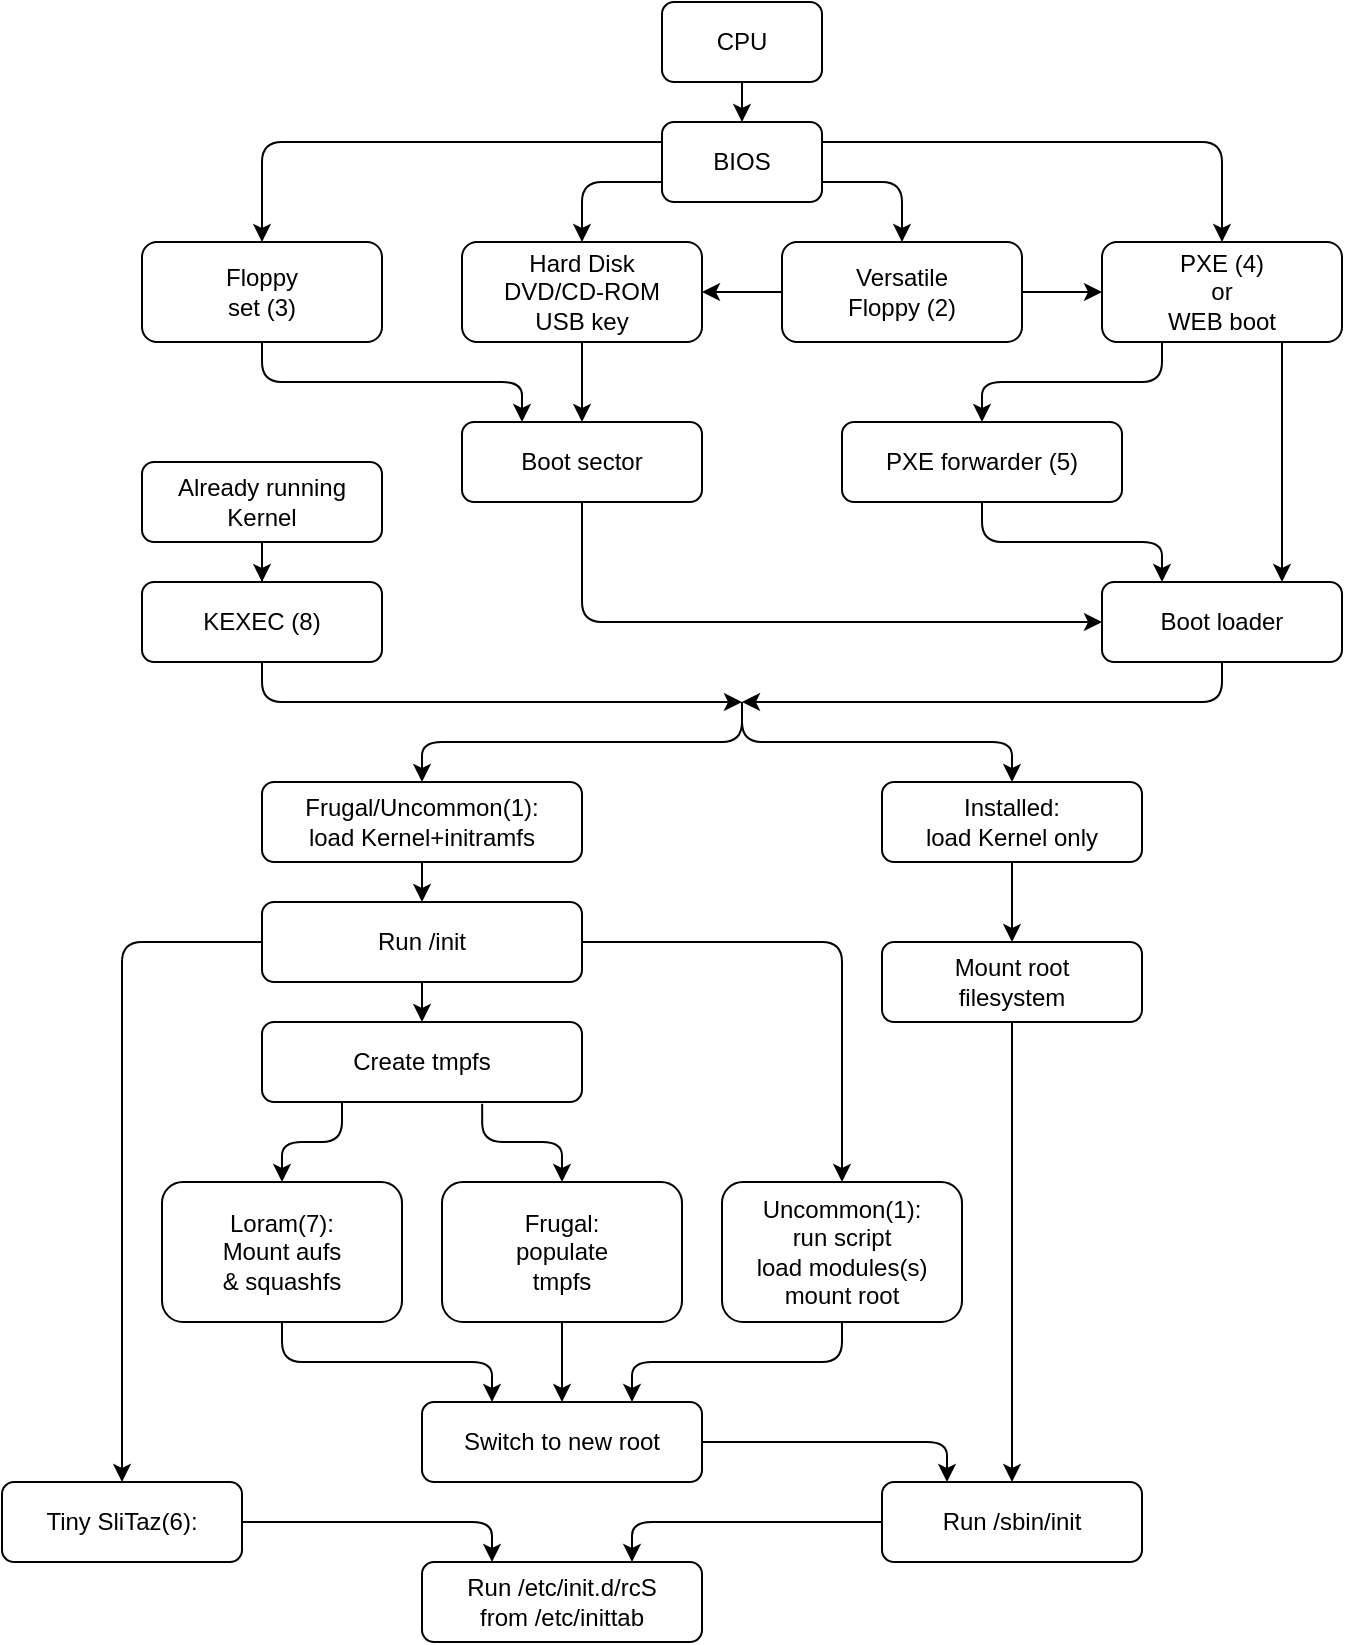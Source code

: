 <mxfile version="12.8.4" type="device"><diagram name="Page-1" id="19d8dcba-68ad-dc05-1034-9cf7b2a963f6"><mxGraphModel dx="652" dy="425" grid="1" gridSize="10" guides="1" tooltips="1" connect="1" arrows="1" fold="1" page="1" pageScale="1" pageWidth="850" pageHeight="1100" background="#ffffff" math="0" shadow="0"><root><mxCell id="0"/><mxCell id="1" parent="0"/><mxCell id="XrxAdTwGNPsQFhi1iwcK-1" value="CPU" style="rounded=1;whiteSpace=wrap;html=1;" vertex="1" parent="1"><mxGeometry x="400" y="20" width="80" height="40" as="geometry"/></mxCell><mxCell id="XrxAdTwGNPsQFhi1iwcK-11" value="" style="edgeStyle=orthogonalEdgeStyle;rounded=1;orthogonalLoop=1;jettySize=auto;html=1;entryX=0.5;entryY=0;entryDx=0;entryDy=0;exitX=0;exitY=0.25;exitDx=0;exitDy=0;" edge="1" parent="1" source="XrxAdTwGNPsQFhi1iwcK-2" target="XrxAdTwGNPsQFhi1iwcK-6"><mxGeometry relative="1" as="geometry"><mxPoint x="310" y="140" as="targetPoint"/></mxGeometry></mxCell><mxCell id="XrxAdTwGNPsQFhi1iwcK-14" value="" style="edgeStyle=orthogonalEdgeStyle;rounded=1;orthogonalLoop=1;jettySize=auto;html=1;entryX=0.5;entryY=0;entryDx=0;entryDy=0;exitX=1;exitY=0.25;exitDx=0;exitDy=0;" edge="1" parent="1" source="XrxAdTwGNPsQFhi1iwcK-2" target="XrxAdTwGNPsQFhi1iwcK-8"><mxGeometry relative="1" as="geometry"><mxPoint x="530" y="140" as="targetPoint"/></mxGeometry></mxCell><mxCell id="XrxAdTwGNPsQFhi1iwcK-17" style="edgeStyle=orthogonalEdgeStyle;rounded=1;orthogonalLoop=1;jettySize=auto;html=1;entryX=0.5;entryY=0;entryDx=0;entryDy=0;exitX=0;exitY=0.75;exitDx=0;exitDy=0;" edge="1" parent="1" source="XrxAdTwGNPsQFhi1iwcK-2" target="XrxAdTwGNPsQFhi1iwcK-5"><mxGeometry relative="1" as="geometry"/></mxCell><mxCell id="XrxAdTwGNPsQFhi1iwcK-18" style="edgeStyle=orthogonalEdgeStyle;rounded=1;orthogonalLoop=1;jettySize=auto;html=1;entryX=0.5;entryY=0;entryDx=0;entryDy=0;exitX=1;exitY=0.75;exitDx=0;exitDy=0;" edge="1" parent="1" source="XrxAdTwGNPsQFhi1iwcK-2" target="XrxAdTwGNPsQFhi1iwcK-7"><mxGeometry relative="1" as="geometry"/></mxCell><mxCell id="XrxAdTwGNPsQFhi1iwcK-2" value="BIOS" style="rounded=1;whiteSpace=wrap;html=1;" vertex="1" parent="1"><mxGeometry x="400" y="80" width="80" height="40" as="geometry"/></mxCell><mxCell id="XrxAdTwGNPsQFhi1iwcK-3" value="" style="endArrow=classic;html=1;exitX=0.5;exitY=1;exitDx=0;exitDy=0;entryX=0.5;entryY=0;entryDx=0;entryDy=0;" edge="1" parent="1" source="XrxAdTwGNPsQFhi1iwcK-1" target="XrxAdTwGNPsQFhi1iwcK-2"><mxGeometry width="50" height="50" relative="1" as="geometry"><mxPoint x="470" y="100" as="sourcePoint"/><mxPoint x="520" y="50" as="targetPoint"/></mxGeometry></mxCell><mxCell id="XrxAdTwGNPsQFhi1iwcK-22" value="" style="edgeStyle=orthogonalEdgeStyle;rounded=0;orthogonalLoop=1;jettySize=auto;html=1;" edge="1" parent="1" source="XrxAdTwGNPsQFhi1iwcK-5" target="XrxAdTwGNPsQFhi1iwcK-21"><mxGeometry relative="1" as="geometry"/></mxCell><mxCell id="XrxAdTwGNPsQFhi1iwcK-5" value="&lt;div&gt;Hard Disk&lt;/div&gt;&lt;div&gt;DVD/CD-ROM&lt;/div&gt;&lt;div&gt;USB key&lt;br&gt;&lt;/div&gt;" style="rounded=1;whiteSpace=wrap;html=1;" vertex="1" parent="1"><mxGeometry x="300" y="140" width="120" height="50" as="geometry"/></mxCell><mxCell id="XrxAdTwGNPsQFhi1iwcK-32" style="edgeStyle=orthogonalEdgeStyle;orthogonalLoop=1;jettySize=auto;html=1;entryX=0;entryY=0.5;entryDx=0;entryDy=0;exitX=0.5;exitY=1;exitDx=0;exitDy=0;comic=0;shadow=0;rounded=1;" edge="1" parent="1" source="XrxAdTwGNPsQFhi1iwcK-21" target="XrxAdTwGNPsQFhi1iwcK-29"><mxGeometry relative="1" as="geometry"/></mxCell><mxCell id="XrxAdTwGNPsQFhi1iwcK-21" value="Boot sector" style="rounded=1;whiteSpace=wrap;html=1;" vertex="1" parent="1"><mxGeometry x="300" y="230" width="120" height="40" as="geometry"/></mxCell><mxCell id="XrxAdTwGNPsQFhi1iwcK-23" style="edgeStyle=orthogonalEdgeStyle;rounded=1;orthogonalLoop=1;jettySize=auto;html=1;entryX=0.25;entryY=0;entryDx=0;entryDy=0;exitX=0.5;exitY=1;exitDx=0;exitDy=0;" edge="1" parent="1" source="XrxAdTwGNPsQFhi1iwcK-6" target="XrxAdTwGNPsQFhi1iwcK-21"><mxGeometry relative="1" as="geometry"/></mxCell><mxCell id="XrxAdTwGNPsQFhi1iwcK-6" value="&lt;div&gt;Floppy&lt;/div&gt;&lt;div&gt;set (3)&lt;/div&gt;" style="rounded=1;whiteSpace=wrap;html=1;glass=0;comic=0;shadow=0;" vertex="1" parent="1"><mxGeometry x="140" y="140" width="120" height="50" as="geometry"/></mxCell><mxCell id="XrxAdTwGNPsQFhi1iwcK-19" style="edgeStyle=orthogonalEdgeStyle;rounded=0;orthogonalLoop=1;jettySize=auto;html=1;entryX=1;entryY=0.5;entryDx=0;entryDy=0;" edge="1" parent="1" source="XrxAdTwGNPsQFhi1iwcK-7" target="XrxAdTwGNPsQFhi1iwcK-5"><mxGeometry relative="1" as="geometry"/></mxCell><mxCell id="XrxAdTwGNPsQFhi1iwcK-20" style="edgeStyle=orthogonalEdgeStyle;rounded=0;orthogonalLoop=1;jettySize=auto;html=1;entryX=0;entryY=0.5;entryDx=0;entryDy=0;" edge="1" parent="1" source="XrxAdTwGNPsQFhi1iwcK-7" target="XrxAdTwGNPsQFhi1iwcK-8"><mxGeometry relative="1" as="geometry"/></mxCell><mxCell id="XrxAdTwGNPsQFhi1iwcK-7" value="&lt;div&gt;Versatile&lt;/div&gt;&lt;div&gt;Floppy (2)&lt;/div&gt;" style="rounded=1;whiteSpace=wrap;html=1;" vertex="1" parent="1"><mxGeometry x="460" y="140" width="120" height="50" as="geometry"/></mxCell><mxCell id="XrxAdTwGNPsQFhi1iwcK-25" style="edgeStyle=orthogonalEdgeStyle;rounded=1;orthogonalLoop=1;jettySize=auto;html=1;entryX=0.5;entryY=0;entryDx=0;entryDy=0;exitX=0.25;exitY=1;exitDx=0;exitDy=0;" edge="1" parent="1" source="XrxAdTwGNPsQFhi1iwcK-8" target="XrxAdTwGNPsQFhi1iwcK-24"><mxGeometry relative="1" as="geometry"/></mxCell><mxCell id="XrxAdTwGNPsQFhi1iwcK-30" style="edgeStyle=orthogonalEdgeStyle;rounded=1;orthogonalLoop=1;jettySize=auto;html=1;entryX=0.75;entryY=0;entryDx=0;entryDy=0;exitX=0.75;exitY=1;exitDx=0;exitDy=0;" edge="1" parent="1" source="XrxAdTwGNPsQFhi1iwcK-8" target="XrxAdTwGNPsQFhi1iwcK-29"><mxGeometry relative="1" as="geometry"/></mxCell><mxCell id="XrxAdTwGNPsQFhi1iwcK-8" value="&lt;div&gt;PXE (4)&lt;/div&gt;&lt;div&gt;or&lt;/div&gt;&lt;div&gt;WEB boot&lt;br&gt;&lt;/div&gt;" style="rounded=1;whiteSpace=wrap;html=1;" vertex="1" parent="1"><mxGeometry x="620" y="140" width="120" height="50" as="geometry"/></mxCell><mxCell id="XrxAdTwGNPsQFhi1iwcK-31" style="edgeStyle=orthogonalEdgeStyle;rounded=1;orthogonalLoop=1;jettySize=auto;html=1;entryX=0.25;entryY=0;entryDx=0;entryDy=0;" edge="1" parent="1" source="XrxAdTwGNPsQFhi1iwcK-24" target="XrxAdTwGNPsQFhi1iwcK-29"><mxGeometry relative="1" as="geometry"/></mxCell><mxCell id="XrxAdTwGNPsQFhi1iwcK-24" value="PXE forwarder (5)" style="rounded=1;whiteSpace=wrap;html=1;shadow=0;glass=0;comic=0;" vertex="1" parent="1"><mxGeometry x="490" y="230" width="140" height="40" as="geometry"/></mxCell><mxCell id="XrxAdTwGNPsQFhi1iwcK-28" value="" style="edgeStyle=orthogonalEdgeStyle;rounded=0;orthogonalLoop=1;jettySize=auto;html=1;" edge="1" parent="1" source="XrxAdTwGNPsQFhi1iwcK-26" target="XrxAdTwGNPsQFhi1iwcK-27"><mxGeometry relative="1" as="geometry"/></mxCell><mxCell id="XrxAdTwGNPsQFhi1iwcK-26" value="Already running Kernel" style="rounded=1;whiteSpace=wrap;html=1;shadow=0;glass=0;comic=0;" vertex="1" parent="1"><mxGeometry x="140" y="250" width="120" height="40" as="geometry"/></mxCell><mxCell id="XrxAdTwGNPsQFhi1iwcK-34" style="edgeStyle=orthogonalEdgeStyle;rounded=1;orthogonalLoop=1;jettySize=auto;html=1;exitX=0.5;exitY=1;exitDx=0;exitDy=0;" edge="1" parent="1" source="XrxAdTwGNPsQFhi1iwcK-27"><mxGeometry relative="1" as="geometry"><mxPoint x="440" y="370" as="targetPoint"/><Array as="points"><mxPoint x="200" y="370"/><mxPoint x="440" y="370"/></Array></mxGeometry></mxCell><mxCell id="XrxAdTwGNPsQFhi1iwcK-27" value="KEXEC (8)" style="rounded=1;whiteSpace=wrap;html=1;shadow=0;glass=0;comic=0;" vertex="1" parent="1"><mxGeometry x="140" y="310" width="120" height="40" as="geometry"/></mxCell><mxCell id="XrxAdTwGNPsQFhi1iwcK-35" style="edgeStyle=orthogonalEdgeStyle;rounded=1;orthogonalLoop=1;jettySize=auto;html=1;exitX=0.5;exitY=1;exitDx=0;exitDy=0;" edge="1" parent="1" source="XrxAdTwGNPsQFhi1iwcK-29"><mxGeometry relative="1" as="geometry"><mxPoint x="440" y="370" as="targetPoint"/><Array as="points"><mxPoint x="680" y="370"/></Array></mxGeometry></mxCell><mxCell id="XrxAdTwGNPsQFhi1iwcK-29" value="Boot loader" style="rounded=1;whiteSpace=wrap;html=1;shadow=0;glass=0;comic=0;" vertex="1" parent="1"><mxGeometry x="620" y="310" width="120" height="40" as="geometry"/></mxCell><mxCell id="XrxAdTwGNPsQFhi1iwcK-37" style="edgeStyle=orthogonalEdgeStyle;rounded=1;comic=0;orthogonalLoop=1;jettySize=auto;html=1;entryX=0.5;entryY=0;entryDx=0;entryDy=0;shadow=0;" edge="1" parent="1" target="XrxAdTwGNPsQFhi1iwcK-36"><mxGeometry relative="1" as="geometry"><mxPoint x="440" y="370" as="sourcePoint"/><Array as="points"><mxPoint x="440" y="390"/><mxPoint x="280" y="390"/></Array></mxGeometry></mxCell><mxCell id="XrxAdTwGNPsQFhi1iwcK-39" style="edgeStyle=orthogonalEdgeStyle;rounded=1;comic=0;orthogonalLoop=1;jettySize=auto;html=1;entryX=0.5;entryY=0;entryDx=0;entryDy=0;shadow=0;" edge="1" parent="1" target="XrxAdTwGNPsQFhi1iwcK-38"><mxGeometry relative="1" as="geometry"><mxPoint x="440" y="370" as="sourcePoint"/><Array as="points"><mxPoint x="440" y="390"/><mxPoint x="575" y="390"/></Array></mxGeometry></mxCell><mxCell id="XrxAdTwGNPsQFhi1iwcK-41" value="" style="edgeStyle=orthogonalEdgeStyle;rounded=1;comic=0;orthogonalLoop=1;jettySize=auto;html=1;shadow=0;" edge="1" parent="1" source="XrxAdTwGNPsQFhi1iwcK-36" target="XrxAdTwGNPsQFhi1iwcK-40"><mxGeometry relative="1" as="geometry"/></mxCell><mxCell id="XrxAdTwGNPsQFhi1iwcK-36" value="Frugal/Uncommon(1):&lt;br&gt;load Kernel+initramfs" style="rounded=1;whiteSpace=wrap;html=1;shadow=0;glass=0;comic=0;" vertex="1" parent="1"><mxGeometry x="200" y="410" width="160" height="40" as="geometry"/></mxCell><mxCell id="XrxAdTwGNPsQFhi1iwcK-43" value="" style="edgeStyle=orthogonalEdgeStyle;rounded=1;comic=0;orthogonalLoop=1;jettySize=auto;html=1;shadow=0;" edge="1" parent="1" source="XrxAdTwGNPsQFhi1iwcK-40" target="XrxAdTwGNPsQFhi1iwcK-42"><mxGeometry relative="1" as="geometry"/></mxCell><mxCell id="XrxAdTwGNPsQFhi1iwcK-49" style="edgeStyle=orthogonalEdgeStyle;rounded=1;comic=0;orthogonalLoop=1;jettySize=auto;html=1;entryX=0.5;entryY=0;entryDx=0;entryDy=0;shadow=0;" edge="1" parent="1" source="XrxAdTwGNPsQFhi1iwcK-40" target="XrxAdTwGNPsQFhi1iwcK-48"><mxGeometry relative="1" as="geometry"/></mxCell><mxCell id="XrxAdTwGNPsQFhi1iwcK-60" style="edgeStyle=orthogonalEdgeStyle;rounded=1;comic=0;orthogonalLoop=1;jettySize=auto;html=1;entryX=0.5;entryY=0;entryDx=0;entryDy=0;shadow=0;exitX=0;exitY=0.5;exitDx=0;exitDy=0;" edge="1" parent="1" source="XrxAdTwGNPsQFhi1iwcK-40" target="XrxAdTwGNPsQFhi1iwcK-59"><mxGeometry relative="1" as="geometry"/></mxCell><mxCell id="XrxAdTwGNPsQFhi1iwcK-40" value="Run /init" style="rounded=1;whiteSpace=wrap;html=1;shadow=0;glass=0;comic=0;gradientColor=none;" vertex="1" parent="1"><mxGeometry x="200" y="470" width="160" height="40" as="geometry"/></mxCell><mxCell id="XrxAdTwGNPsQFhi1iwcK-45" style="edgeStyle=orthogonalEdgeStyle;rounded=1;comic=0;orthogonalLoop=1;jettySize=auto;html=1;shadow=0;exitX=0.25;exitY=1;exitDx=0;exitDy=0;" edge="1" parent="1" source="XrxAdTwGNPsQFhi1iwcK-42" target="XrxAdTwGNPsQFhi1iwcK-44"><mxGeometry relative="1" as="geometry"/></mxCell><mxCell id="XrxAdTwGNPsQFhi1iwcK-47" style="edgeStyle=orthogonalEdgeStyle;rounded=1;comic=0;orthogonalLoop=1;jettySize=auto;html=1;entryX=0.5;entryY=0;entryDx=0;entryDy=0;shadow=0;exitX=0.688;exitY=1.021;exitDx=0;exitDy=0;exitPerimeter=0;" edge="1" parent="1" source="XrxAdTwGNPsQFhi1iwcK-42" target="XrxAdTwGNPsQFhi1iwcK-46"><mxGeometry relative="1" as="geometry"/></mxCell><mxCell id="XrxAdTwGNPsQFhi1iwcK-42" value="Create tmpfs" style="rounded=1;whiteSpace=wrap;html=1;shadow=0;glass=0;comic=0;" vertex="1" parent="1"><mxGeometry x="200" y="530" width="160" height="40" as="geometry"/></mxCell><mxCell id="XrxAdTwGNPsQFhi1iwcK-55" value="" style="edgeStyle=orthogonalEdgeStyle;rounded=1;comic=0;orthogonalLoop=1;jettySize=auto;html=1;shadow=0;" edge="1" parent="1" source="XrxAdTwGNPsQFhi1iwcK-38" target="XrxAdTwGNPsQFhi1iwcK-54"><mxGeometry relative="1" as="geometry"/></mxCell><mxCell id="XrxAdTwGNPsQFhi1iwcK-38" value="Installed:&lt;br&gt;load Kernel only" style="rounded=1;whiteSpace=wrap;html=1;shadow=0;glass=0;comic=0;" vertex="1" parent="1"><mxGeometry x="510" y="410" width="130" height="40" as="geometry"/></mxCell><mxCell id="XrxAdTwGNPsQFhi1iwcK-57" value="" style="edgeStyle=orthogonalEdgeStyle;rounded=1;comic=0;orthogonalLoop=1;jettySize=auto;html=1;shadow=0;" edge="1" parent="1" source="XrxAdTwGNPsQFhi1iwcK-54" target="XrxAdTwGNPsQFhi1iwcK-56"><mxGeometry relative="1" as="geometry"/></mxCell><mxCell id="XrxAdTwGNPsQFhi1iwcK-54" value="Mount root&lt;br&gt;filesystem" style="rounded=1;whiteSpace=wrap;html=1;shadow=0;glass=0;comic=0;" vertex="1" parent="1"><mxGeometry x="510" y="490" width="130" height="40" as="geometry"/></mxCell><mxCell id="XrxAdTwGNPsQFhi1iwcK-63" style="edgeStyle=orthogonalEdgeStyle;rounded=1;comic=0;orthogonalLoop=1;jettySize=auto;html=1;entryX=0.75;entryY=0;entryDx=0;entryDy=0;shadow=0;exitX=0;exitY=0.5;exitDx=0;exitDy=0;" edge="1" parent="1" source="XrxAdTwGNPsQFhi1iwcK-56" target="XrxAdTwGNPsQFhi1iwcK-61"><mxGeometry relative="1" as="geometry"/></mxCell><mxCell id="XrxAdTwGNPsQFhi1iwcK-56" value="Run /sbin/init" style="rounded=1;whiteSpace=wrap;html=1;shadow=0;glass=0;comic=0;" vertex="1" parent="1"><mxGeometry x="510" y="760" width="130" height="40" as="geometry"/></mxCell><mxCell id="XrxAdTwGNPsQFhi1iwcK-52" style="edgeStyle=orthogonalEdgeStyle;rounded=1;comic=0;orthogonalLoop=1;jettySize=auto;html=1;entryX=0.25;entryY=0;entryDx=0;entryDy=0;shadow=0;exitX=0.5;exitY=1;exitDx=0;exitDy=0;" edge="1" parent="1" source="XrxAdTwGNPsQFhi1iwcK-44" target="XrxAdTwGNPsQFhi1iwcK-50"><mxGeometry relative="1" as="geometry"/></mxCell><mxCell id="XrxAdTwGNPsQFhi1iwcK-44" value="Loram(7):&lt;br&gt;Mount aufs&lt;br&gt;&amp;amp; squashfs" style="rounded=1;whiteSpace=wrap;html=1;shadow=0;glass=0;comic=0;" vertex="1" parent="1"><mxGeometry x="150" y="610" width="120" height="70" as="geometry"/></mxCell><mxCell id="XrxAdTwGNPsQFhi1iwcK-51" value="" style="edgeStyle=orthogonalEdgeStyle;rounded=1;comic=0;orthogonalLoop=1;jettySize=auto;html=1;shadow=0;" edge="1" parent="1" source="XrxAdTwGNPsQFhi1iwcK-46" target="XrxAdTwGNPsQFhi1iwcK-50"><mxGeometry relative="1" as="geometry"/></mxCell><mxCell id="XrxAdTwGNPsQFhi1iwcK-46" value="Frugal:&lt;br&gt;populate&lt;br&gt;tmpfs" style="rounded=1;whiteSpace=wrap;html=1;shadow=0;glass=0;comic=0;" vertex="1" parent="1"><mxGeometry x="290" y="610" width="120" height="70" as="geometry"/></mxCell><mxCell id="XrxAdTwGNPsQFhi1iwcK-58" style="edgeStyle=orthogonalEdgeStyle;rounded=1;comic=0;orthogonalLoop=1;jettySize=auto;html=1;entryX=0.25;entryY=0;entryDx=0;entryDy=0;shadow=0;exitX=1;exitY=0.5;exitDx=0;exitDy=0;" edge="1" parent="1" source="XrxAdTwGNPsQFhi1iwcK-50" target="XrxAdTwGNPsQFhi1iwcK-56"><mxGeometry relative="1" as="geometry"/></mxCell><mxCell id="XrxAdTwGNPsQFhi1iwcK-50" value="Switch to new root" style="rounded=1;whiteSpace=wrap;html=1;shadow=0;glass=0;comic=0;" vertex="1" parent="1"><mxGeometry x="280" y="720" width="140" height="40" as="geometry"/></mxCell><mxCell id="XrxAdTwGNPsQFhi1iwcK-53" style="edgeStyle=orthogonalEdgeStyle;rounded=1;comic=0;orthogonalLoop=1;jettySize=auto;html=1;entryX=0.75;entryY=0;entryDx=0;entryDy=0;shadow=0;exitX=0.5;exitY=1;exitDx=0;exitDy=0;" edge="1" parent="1" source="XrxAdTwGNPsQFhi1iwcK-48" target="XrxAdTwGNPsQFhi1iwcK-50"><mxGeometry relative="1" as="geometry"/></mxCell><mxCell id="XrxAdTwGNPsQFhi1iwcK-48" value="Uncommon(1):&lt;br&gt;run script&lt;br&gt;load modules(s)&lt;br&gt;mount root" style="rounded=1;whiteSpace=wrap;html=1;shadow=0;glass=0;comic=0;" vertex="1" parent="1"><mxGeometry x="430" y="610" width="120" height="70" as="geometry"/></mxCell><mxCell id="XrxAdTwGNPsQFhi1iwcK-62" style="edgeStyle=orthogonalEdgeStyle;rounded=1;comic=0;orthogonalLoop=1;jettySize=auto;html=1;entryX=0.25;entryY=0;entryDx=0;entryDy=0;shadow=0;exitX=1;exitY=0.5;exitDx=0;exitDy=0;" edge="1" parent="1" source="XrxAdTwGNPsQFhi1iwcK-59" target="XrxAdTwGNPsQFhi1iwcK-61"><mxGeometry relative="1" as="geometry"/></mxCell><mxCell id="XrxAdTwGNPsQFhi1iwcK-59" value="Tiny SliTaz(6):" style="rounded=1;whiteSpace=wrap;html=1;shadow=0;glass=0;comic=0;" vertex="1" parent="1"><mxGeometry x="70" y="760" width="120" height="40" as="geometry"/></mxCell><mxCell id="XrxAdTwGNPsQFhi1iwcK-61" value="Run /etc/init.d/rcS&lt;br&gt;from /etc/inittab" style="rounded=1;whiteSpace=wrap;html=1;shadow=0;glass=0;comic=0;" vertex="1" parent="1"><mxGeometry x="280" y="800" width="140" height="40" as="geometry"/></mxCell></root></mxGraphModel></diagram></mxfile>